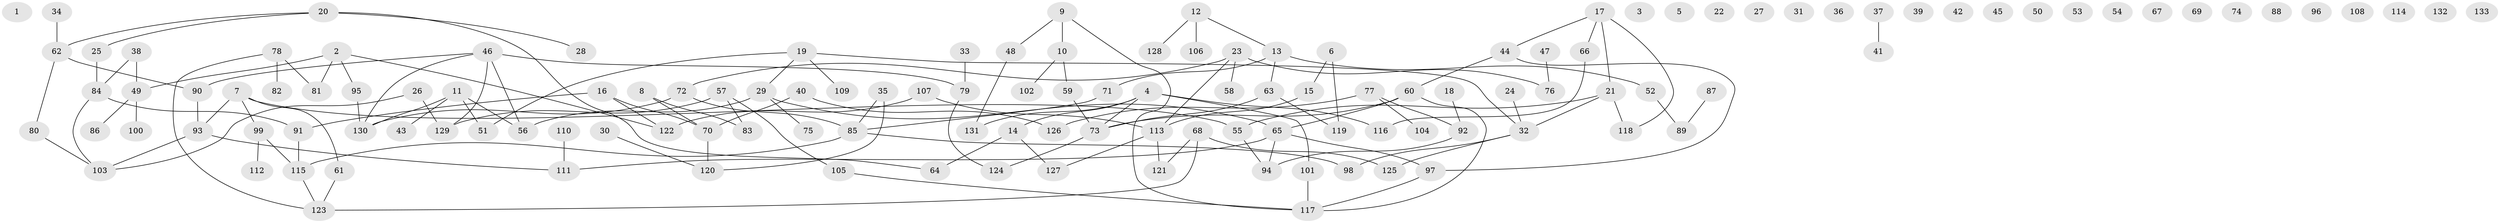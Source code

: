 // coarse degree distribution, {0: 0.24468085106382978, 4: 0.11702127659574468, 8: 0.010638297872340425, 2: 0.23404255319148937, 5: 0.09574468085106383, 3: 0.11702127659574468, 1: 0.14893617021276595, 6: 0.031914893617021274}
// Generated by graph-tools (version 1.1) at 2025/41/03/06/25 10:41:20]
// undirected, 133 vertices, 144 edges
graph export_dot {
graph [start="1"]
  node [color=gray90,style=filled];
  1;
  2;
  3;
  4;
  5;
  6;
  7;
  8;
  9;
  10;
  11;
  12;
  13;
  14;
  15;
  16;
  17;
  18;
  19;
  20;
  21;
  22;
  23;
  24;
  25;
  26;
  27;
  28;
  29;
  30;
  31;
  32;
  33;
  34;
  35;
  36;
  37;
  38;
  39;
  40;
  41;
  42;
  43;
  44;
  45;
  46;
  47;
  48;
  49;
  50;
  51;
  52;
  53;
  54;
  55;
  56;
  57;
  58;
  59;
  60;
  61;
  62;
  63;
  64;
  65;
  66;
  67;
  68;
  69;
  70;
  71;
  72;
  73;
  74;
  75;
  76;
  77;
  78;
  79;
  80;
  81;
  82;
  83;
  84;
  85;
  86;
  87;
  88;
  89;
  90;
  91;
  92;
  93;
  94;
  95;
  96;
  97;
  98;
  99;
  100;
  101;
  102;
  103;
  104;
  105;
  106;
  107;
  108;
  109;
  110;
  111;
  112;
  113;
  114;
  115;
  116;
  117;
  118;
  119;
  120;
  121;
  122;
  123;
  124;
  125;
  126;
  127;
  128;
  129;
  130;
  131;
  132;
  133;
  2 -- 49;
  2 -- 81;
  2 -- 95;
  2 -- 122;
  4 -- 14;
  4 -- 73;
  4 -- 101;
  4 -- 116;
  4 -- 131;
  6 -- 15;
  6 -- 119;
  7 -- 55;
  7 -- 61;
  7 -- 93;
  7 -- 99;
  8 -- 70;
  8 -- 83;
  9 -- 10;
  9 -- 48;
  9 -- 117;
  10 -- 59;
  10 -- 102;
  11 -- 43;
  11 -- 51;
  11 -- 56;
  11 -- 130;
  12 -- 13;
  12 -- 106;
  12 -- 128;
  13 -- 52;
  13 -- 63;
  13 -- 71;
  14 -- 64;
  14 -- 127;
  15 -- 113;
  16 -- 70;
  16 -- 91;
  16 -- 122;
  17 -- 21;
  17 -- 44;
  17 -- 66;
  17 -- 118;
  18 -- 92;
  19 -- 29;
  19 -- 32;
  19 -- 51;
  19 -- 109;
  20 -- 25;
  20 -- 28;
  20 -- 62;
  20 -- 64;
  21 -- 32;
  21 -- 55;
  21 -- 118;
  23 -- 58;
  23 -- 72;
  23 -- 76;
  23 -- 113;
  24 -- 32;
  25 -- 84;
  26 -- 103;
  26 -- 129;
  29 -- 56;
  29 -- 65;
  29 -- 75;
  30 -- 120;
  32 -- 98;
  32 -- 125;
  33 -- 79;
  34 -- 62;
  35 -- 85;
  35 -- 120;
  37 -- 41;
  38 -- 49;
  38 -- 84;
  40 -- 70;
  40 -- 126;
  44 -- 60;
  44 -- 97;
  46 -- 56;
  46 -- 79;
  46 -- 90;
  46 -- 129;
  46 -- 130;
  47 -- 76;
  48 -- 131;
  49 -- 86;
  49 -- 100;
  52 -- 89;
  55 -- 94;
  57 -- 83;
  57 -- 105;
  57 -- 129;
  59 -- 73;
  60 -- 65;
  60 -- 73;
  60 -- 117;
  61 -- 123;
  62 -- 80;
  62 -- 90;
  63 -- 73;
  63 -- 119;
  65 -- 94;
  65 -- 97;
  65 -- 111;
  66 -- 116;
  68 -- 121;
  68 -- 123;
  68 -- 125;
  70 -- 120;
  71 -- 85;
  72 -- 85;
  72 -- 130;
  73 -- 124;
  77 -- 92;
  77 -- 104;
  77 -- 126;
  78 -- 81;
  78 -- 82;
  78 -- 123;
  79 -- 124;
  80 -- 103;
  84 -- 91;
  84 -- 103;
  85 -- 98;
  85 -- 115;
  87 -- 89;
  90 -- 93;
  91 -- 115;
  92 -- 94;
  93 -- 103;
  93 -- 111;
  95 -- 130;
  97 -- 117;
  99 -- 112;
  99 -- 115;
  101 -- 117;
  105 -- 117;
  107 -- 113;
  107 -- 122;
  110 -- 111;
  113 -- 121;
  113 -- 127;
  115 -- 123;
}
